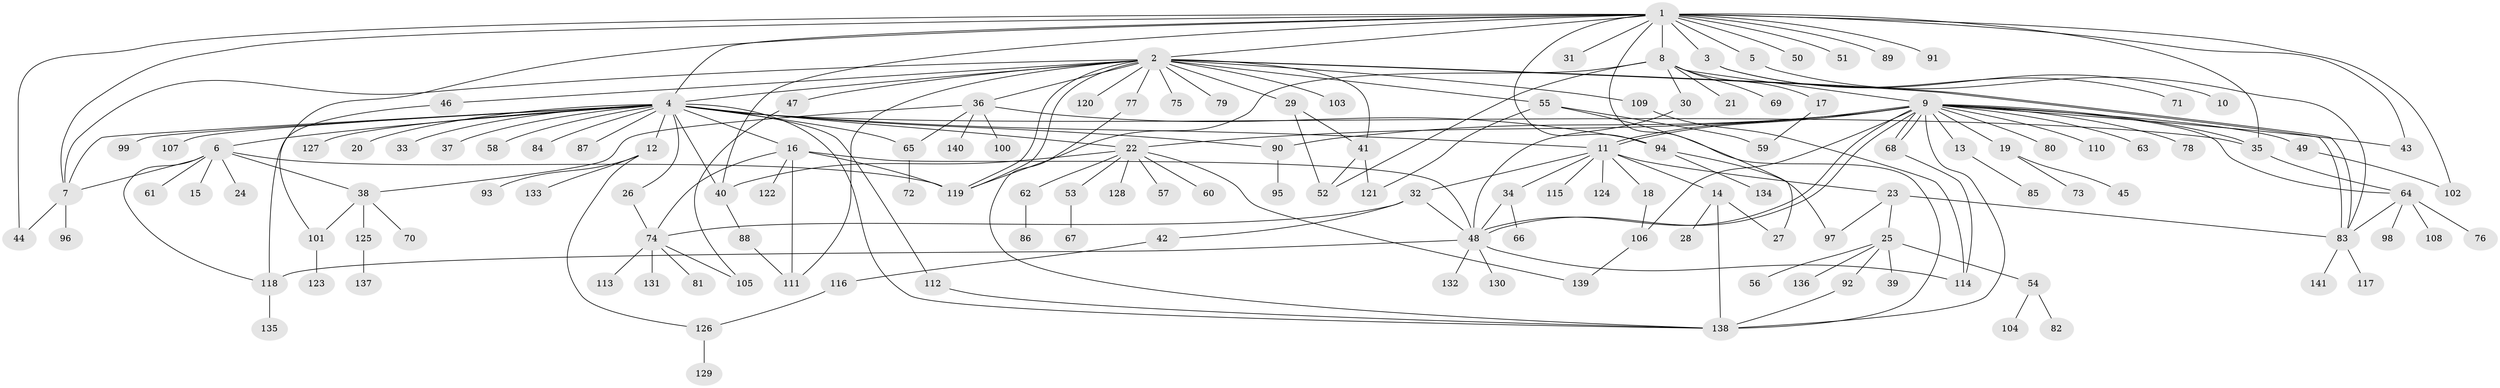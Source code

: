 // coarse degree distribution, {19: 0.01020408163265306, 18: 0.01020408163265306, 3: 0.07142857142857142, 24: 0.01020408163265306, 2: 0.20408163265306123, 8: 0.02040816326530612, 6: 0.02040816326530612, 21: 0.01020408163265306, 1: 0.5, 10: 0.02040816326530612, 4: 0.061224489795918366, 7: 0.04081632653061224, 9: 0.01020408163265306, 5: 0.01020408163265306}
// Generated by graph-tools (version 1.1) at 2025/18/03/04/25 18:18:07]
// undirected, 141 vertices, 199 edges
graph export_dot {
graph [start="1"]
  node [color=gray90,style=filled];
  1;
  2;
  3;
  4;
  5;
  6;
  7;
  8;
  9;
  10;
  11;
  12;
  13;
  14;
  15;
  16;
  17;
  18;
  19;
  20;
  21;
  22;
  23;
  24;
  25;
  26;
  27;
  28;
  29;
  30;
  31;
  32;
  33;
  34;
  35;
  36;
  37;
  38;
  39;
  40;
  41;
  42;
  43;
  44;
  45;
  46;
  47;
  48;
  49;
  50;
  51;
  52;
  53;
  54;
  55;
  56;
  57;
  58;
  59;
  60;
  61;
  62;
  63;
  64;
  65;
  66;
  67;
  68;
  69;
  70;
  71;
  72;
  73;
  74;
  75;
  76;
  77;
  78;
  79;
  80;
  81;
  82;
  83;
  84;
  85;
  86;
  87;
  88;
  89;
  90;
  91;
  92;
  93;
  94;
  95;
  96;
  97;
  98;
  99;
  100;
  101;
  102;
  103;
  104;
  105;
  106;
  107;
  108;
  109;
  110;
  111;
  112;
  113;
  114;
  115;
  116;
  117;
  118;
  119;
  120;
  121;
  122;
  123;
  124;
  125;
  126;
  127;
  128;
  129;
  130;
  131;
  132;
  133;
  134;
  135;
  136;
  137;
  138;
  139;
  140;
  141;
  1 -- 2;
  1 -- 3;
  1 -- 4;
  1 -- 5;
  1 -- 7;
  1 -- 8;
  1 -- 27;
  1 -- 31;
  1 -- 35;
  1 -- 40;
  1 -- 43;
  1 -- 44;
  1 -- 50;
  1 -- 51;
  1 -- 89;
  1 -- 91;
  1 -- 94;
  1 -- 101;
  1 -- 102;
  2 -- 4;
  2 -- 7;
  2 -- 29;
  2 -- 36;
  2 -- 41;
  2 -- 46;
  2 -- 47;
  2 -- 55;
  2 -- 75;
  2 -- 77;
  2 -- 79;
  2 -- 83;
  2 -- 83;
  2 -- 103;
  2 -- 109;
  2 -- 111;
  2 -- 119;
  2 -- 119;
  2 -- 120;
  3 -- 10;
  3 -- 71;
  4 -- 6;
  4 -- 7;
  4 -- 11;
  4 -- 12;
  4 -- 16;
  4 -- 20;
  4 -- 22;
  4 -- 26;
  4 -- 33;
  4 -- 35;
  4 -- 37;
  4 -- 40;
  4 -- 58;
  4 -- 65;
  4 -- 84;
  4 -- 87;
  4 -- 90;
  4 -- 99;
  4 -- 107;
  4 -- 112;
  4 -- 127;
  4 -- 138;
  5 -- 83;
  6 -- 7;
  6 -- 15;
  6 -- 24;
  6 -- 38;
  6 -- 61;
  6 -- 118;
  6 -- 119;
  7 -- 44;
  7 -- 96;
  8 -- 9;
  8 -- 17;
  8 -- 21;
  8 -- 30;
  8 -- 52;
  8 -- 69;
  8 -- 119;
  9 -- 11;
  9 -- 11;
  9 -- 13;
  9 -- 19;
  9 -- 22;
  9 -- 35;
  9 -- 43;
  9 -- 48;
  9 -- 48;
  9 -- 49;
  9 -- 63;
  9 -- 64;
  9 -- 68;
  9 -- 68;
  9 -- 78;
  9 -- 80;
  9 -- 90;
  9 -- 106;
  9 -- 110;
  9 -- 138;
  11 -- 14;
  11 -- 18;
  11 -- 23;
  11 -- 32;
  11 -- 34;
  11 -- 115;
  11 -- 124;
  12 -- 93;
  12 -- 126;
  12 -- 133;
  13 -- 85;
  14 -- 27;
  14 -- 28;
  14 -- 138;
  16 -- 48;
  16 -- 74;
  16 -- 111;
  16 -- 119;
  16 -- 122;
  17 -- 59;
  18 -- 106;
  19 -- 45;
  19 -- 73;
  22 -- 40;
  22 -- 53;
  22 -- 57;
  22 -- 60;
  22 -- 62;
  22 -- 128;
  22 -- 139;
  23 -- 25;
  23 -- 83;
  23 -- 97;
  25 -- 39;
  25 -- 54;
  25 -- 56;
  25 -- 92;
  25 -- 136;
  26 -- 74;
  29 -- 41;
  29 -- 52;
  30 -- 48;
  32 -- 42;
  32 -- 48;
  32 -- 74;
  34 -- 48;
  34 -- 66;
  35 -- 64;
  36 -- 38;
  36 -- 65;
  36 -- 94;
  36 -- 100;
  36 -- 140;
  38 -- 70;
  38 -- 101;
  38 -- 125;
  40 -- 88;
  41 -- 52;
  41 -- 121;
  42 -- 116;
  46 -- 118;
  47 -- 105;
  48 -- 114;
  48 -- 118;
  48 -- 130;
  48 -- 132;
  49 -- 102;
  53 -- 67;
  54 -- 82;
  54 -- 104;
  55 -- 59;
  55 -- 121;
  55 -- 138;
  62 -- 86;
  64 -- 76;
  64 -- 83;
  64 -- 98;
  64 -- 108;
  65 -- 72;
  68 -- 114;
  74 -- 81;
  74 -- 105;
  74 -- 113;
  74 -- 131;
  77 -- 138;
  83 -- 117;
  83 -- 141;
  88 -- 111;
  90 -- 95;
  92 -- 138;
  94 -- 97;
  94 -- 134;
  101 -- 123;
  106 -- 139;
  109 -- 114;
  112 -- 138;
  116 -- 126;
  118 -- 135;
  125 -- 137;
  126 -- 129;
}
